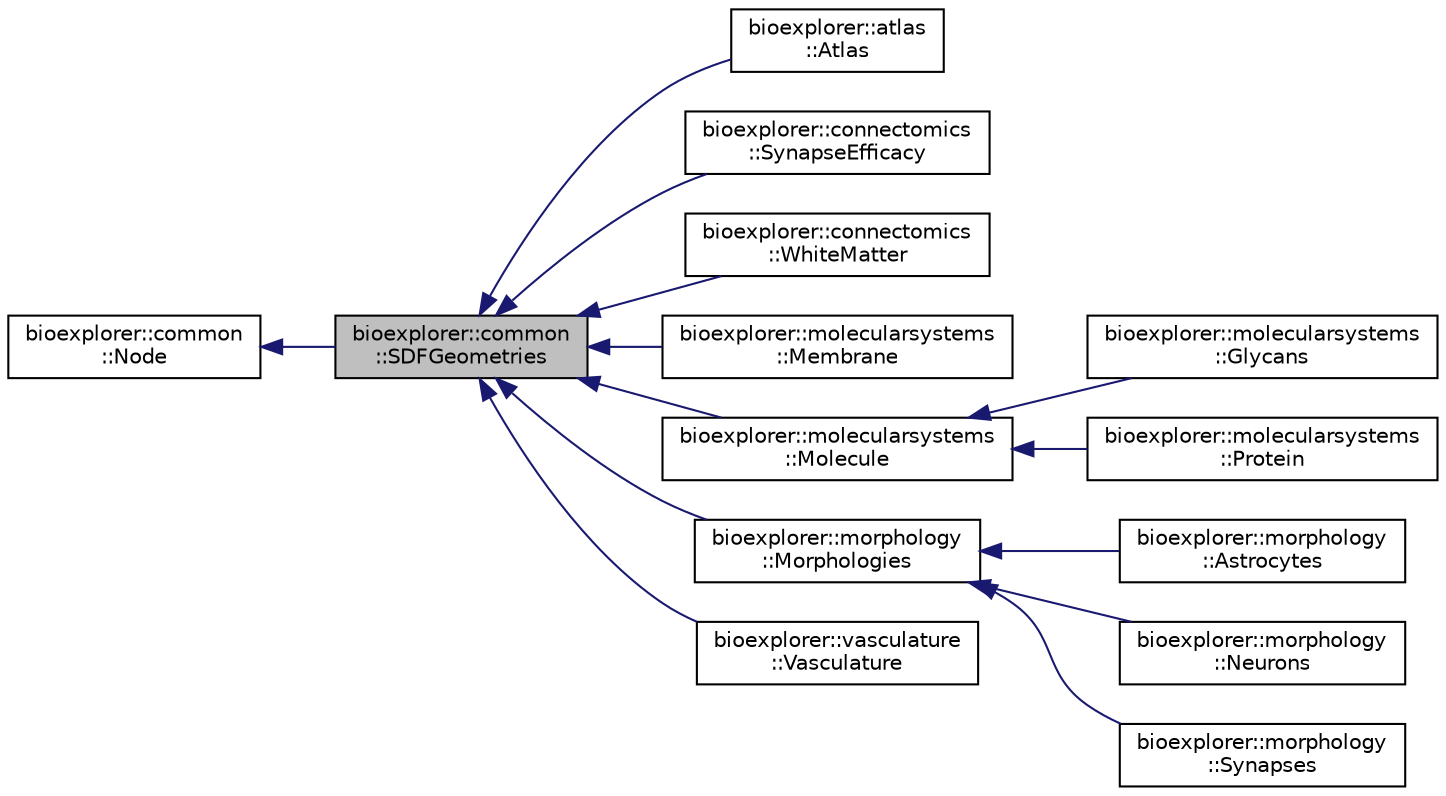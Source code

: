 digraph "bioexplorer::common::SDFGeometries"
{
 // LATEX_PDF_SIZE
  edge [fontname="Helvetica",fontsize="10",labelfontname="Helvetica",labelfontsize="10"];
  node [fontname="Helvetica",fontsize="10",shape=record];
  rankdir="LR";
  Node1 [label="bioexplorer::common\l::SDFGeometries",height=0.2,width=0.4,color="black", fillcolor="grey75", style="filled", fontcolor="black",tooltip="The SDFGeometries abstract class is used as a parent to any assembly that potentially requires the si..."];
  Node2 -> Node1 [dir="back",color="midnightblue",fontsize="10",style="solid",fontname="Helvetica"];
  Node2 [label="bioexplorer::common\l::Node",height=0.2,width=0.4,color="black", fillcolor="white", style="filled",URL="$d7/d93/classbioexplorer_1_1common_1_1Node.html",tooltip="The Node class."];
  Node1 -> Node3 [dir="back",color="midnightblue",fontsize="10",style="solid",fontname="Helvetica"];
  Node3 [label="bioexplorer::atlas\l::Atlas",height=0.2,width=0.4,color="black", fillcolor="white", style="filled",URL="$d3/d86/classbioexplorer_1_1atlas_1_1Atlas.html",tooltip=" "];
  Node1 -> Node4 [dir="back",color="midnightblue",fontsize="10",style="solid",fontname="Helvetica"];
  Node4 [label="bioexplorer::connectomics\l::SynapseEfficacy",height=0.2,width=0.4,color="black", fillcolor="white", style="filled",URL="$da/daf/classbioexplorer_1_1connectomics_1_1SynapseEfficacy.html",tooltip=" "];
  Node1 -> Node5 [dir="back",color="midnightblue",fontsize="10",style="solid",fontname="Helvetica"];
  Node5 [label="bioexplorer::connectomics\l::WhiteMatter",height=0.2,width=0.4,color="black", fillcolor="white", style="filled",URL="$d6/dcd/classbioexplorer_1_1connectomics_1_1WhiteMatter.html",tooltip=" "];
  Node1 -> Node6 [dir="back",color="midnightblue",fontsize="10",style="solid",fontname="Helvetica"];
  Node6 [label="bioexplorer::molecularsystems\l::Membrane",height=0.2,width=0.4,color="black", fillcolor="white", style="filled",URL="$d4/d3d/classbioexplorer_1_1molecularsystems_1_1Membrane.html",tooltip="A Membrane object implements a 3D structure of a given shape, but with a surface composed of instance..."];
  Node1 -> Node7 [dir="back",color="midnightblue",fontsize="10",style="solid",fontname="Helvetica"];
  Node7 [label="bioexplorer::molecularsystems\l::Molecule",height=0.2,width=0.4,color="black", fillcolor="white", style="filled",URL="$da/dff/classbioexplorer_1_1molecularsystems_1_1Molecule.html",tooltip="The Molecule class implements the 3D representation of a molecule. The object also contains metadata ..."];
  Node7 -> Node8 [dir="back",color="midnightblue",fontsize="10",style="solid",fontname="Helvetica"];
  Node8 [label="bioexplorer::molecularsystems\l::Glycans",height=0.2,width=0.4,color="black", fillcolor="white", style="filled",URL="$da/de6/classbioexplorer_1_1molecularsystems_1_1Glycans.html",tooltip="The Glycans class."];
  Node7 -> Node9 [dir="back",color="midnightblue",fontsize="10",style="solid",fontname="Helvetica"];
  Node9 [label="bioexplorer::molecularsystems\l::Protein",height=0.2,width=0.4,color="black", fillcolor="white", style="filled",URL="$dd/da4/classbioexplorer_1_1molecularsystems_1_1Protein.html",tooltip="The Protein class."];
  Node1 -> Node10 [dir="back",color="midnightblue",fontsize="10",style="solid",fontname="Helvetica"];
  Node10 [label="bioexplorer::morphology\l::Morphologies",height=0.2,width=0.4,color="black", fillcolor="white", style="filled",URL="$dc/dbc/classbioexplorer_1_1morphology_1_1Morphologies.html",tooltip="The Morphologies class."];
  Node10 -> Node11 [dir="back",color="midnightblue",fontsize="10",style="solid",fontname="Helvetica"];
  Node11 [label="bioexplorer::morphology\l::Astrocytes",height=0.2,width=0.4,color="black", fillcolor="white", style="filled",URL="$d2/d3a/classbioexplorer_1_1morphology_1_1Astrocytes.html",tooltip=" "];
  Node10 -> Node12 [dir="back",color="midnightblue",fontsize="10",style="solid",fontname="Helvetica"];
  Node12 [label="bioexplorer::morphology\l::Neurons",height=0.2,width=0.4,color="black", fillcolor="white", style="filled",URL="$d1/d39/classbioexplorer_1_1morphology_1_1Neurons.html",tooltip=" "];
  Node10 -> Node13 [dir="back",color="midnightblue",fontsize="10",style="solid",fontname="Helvetica"];
  Node13 [label="bioexplorer::morphology\l::Synapses",height=0.2,width=0.4,color="black", fillcolor="white", style="filled",URL="$da/d10/classbioexplorer_1_1morphology_1_1Synapses.html",tooltip=" "];
  Node1 -> Node14 [dir="back",color="midnightblue",fontsize="10",style="solid",fontname="Helvetica"];
  Node14 [label="bioexplorer::vasculature\l::Vasculature",height=0.2,width=0.4,color="black", fillcolor="white", style="filled",URL="$d8/d29/classbioexplorer_1_1vasculature_1_1Vasculature.html",tooltip=" "];
}
